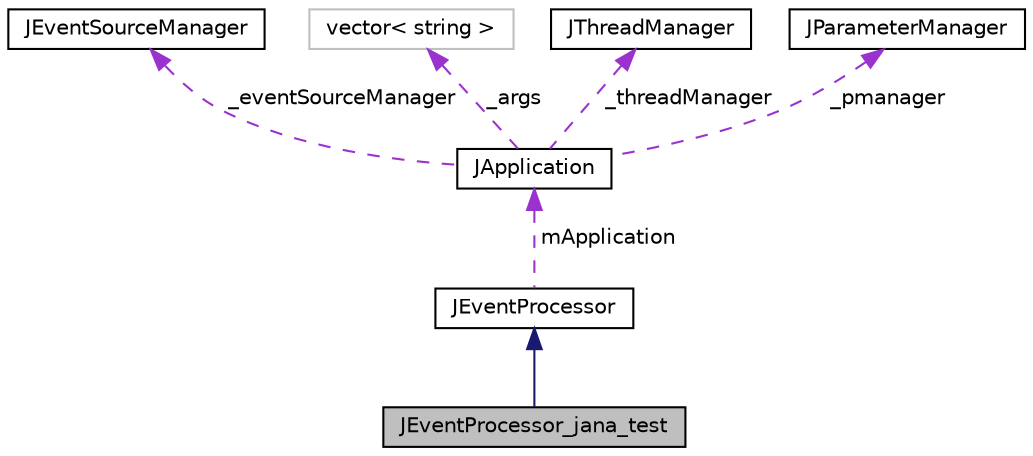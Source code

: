 digraph "JEventProcessor_jana_test"
{
  edge [fontname="Helvetica",fontsize="10",labelfontname="Helvetica",labelfontsize="10"];
  node [fontname="Helvetica",fontsize="10",shape=record];
  Node1 [label="JEventProcessor_jana_test",height=0.2,width=0.4,color="black", fillcolor="grey75", style="filled" fontcolor="black"];
  Node2 -> Node1 [dir="back",color="midnightblue",fontsize="10",style="solid",fontname="Helvetica"];
  Node2 [label="JEventProcessor",height=0.2,width=0.4,color="black", fillcolor="white", style="filled",URL="$class_j_event_processor.html"];
  Node3 -> Node2 [dir="back",color="darkorchid3",fontsize="10",style="dashed",label=" mApplication" ,fontname="Helvetica"];
  Node3 [label="JApplication",height=0.2,width=0.4,color="black", fillcolor="white", style="filled",URL="$class_j_application.html",tooltip="JANA application class (singleton). "];
  Node4 -> Node3 [dir="back",color="darkorchid3",fontsize="10",style="dashed",label=" _eventSourceManager" ,fontname="Helvetica"];
  Node4 [label="JEventSourceManager",height=0.2,width=0.4,color="black", fillcolor="white", style="filled",URL="$class_j_event_source_manager.html"];
  Node5 -> Node3 [dir="back",color="darkorchid3",fontsize="10",style="dashed",label=" _args" ,fontname="Helvetica"];
  Node5 [label="vector\< string \>",height=0.2,width=0.4,color="grey75", fillcolor="white", style="filled"];
  Node6 -> Node3 [dir="back",color="darkorchid3",fontsize="10",style="dashed",label=" _threadManager" ,fontname="Helvetica"];
  Node6 [label="JThreadManager",height=0.2,width=0.4,color="black", fillcolor="white", style="filled",URL="$class_j_thread_manager.html"];
  Node7 -> Node3 [dir="back",color="darkorchid3",fontsize="10",style="dashed",label=" _pmanager" ,fontname="Helvetica"];
  Node7 [label="JParameterManager",height=0.2,width=0.4,color="black", fillcolor="white", style="filled",URL="$class_j_parameter_manager.html"];
}
